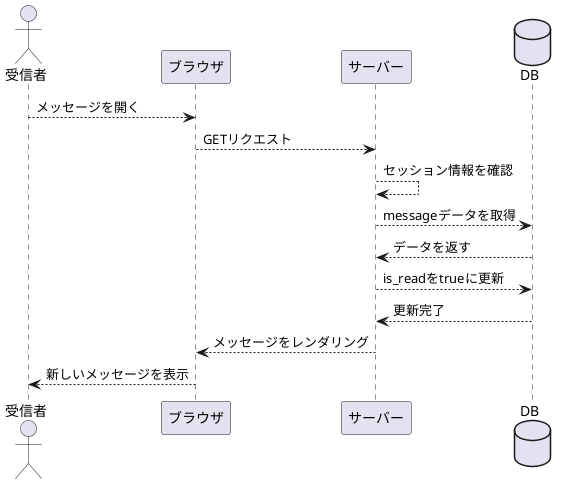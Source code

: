 @startuml receive_message

actor 受信者 as u
participant ブラウザ as b
participant サーバー as s
database DB as d

u --> b: メッセージを開く
b --> s: GETリクエスト
s --> s: セッション情報を確認
s --> d: messageデータを取得
d --> s: データを返す
s --> d: is_readをtrueに更新
d --> s: 更新完了
s --> b: メッセージをレンダリング
b --> u: 新しいメッセージを表示




@enduml